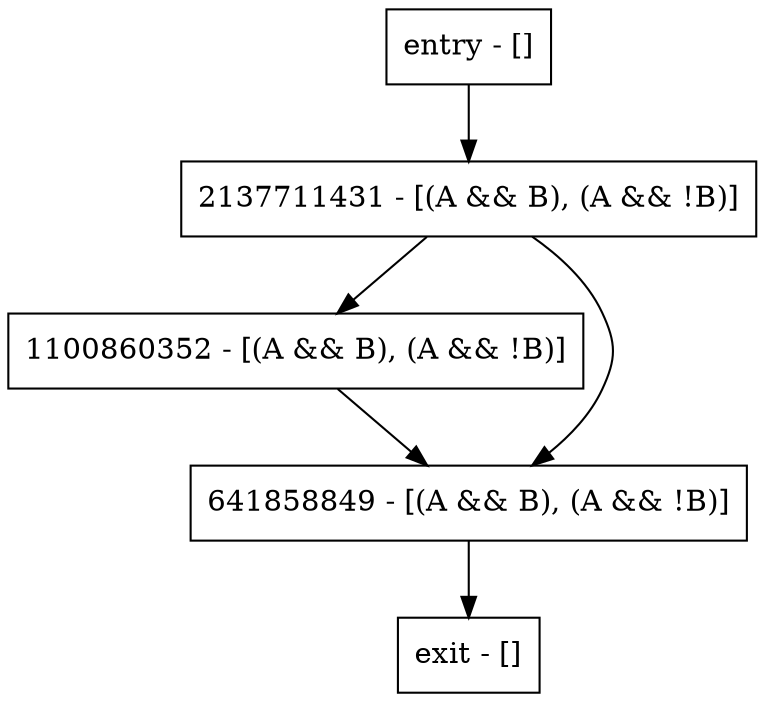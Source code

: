 digraph bar {
node [shape=record];
entry [label="entry - []"];
exit [label="exit - []"];
1100860352 [label="1100860352 - [(A && B), (A && !B)]"];
2137711431 [label="2137711431 - [(A && B), (A && !B)]"];
641858849 [label="641858849 - [(A && B), (A && !B)]"];
entry;
exit;
entry -> 2137711431;
1100860352 -> 641858849;
2137711431 -> 1100860352;
2137711431 -> 641858849;
641858849 -> exit;
}
